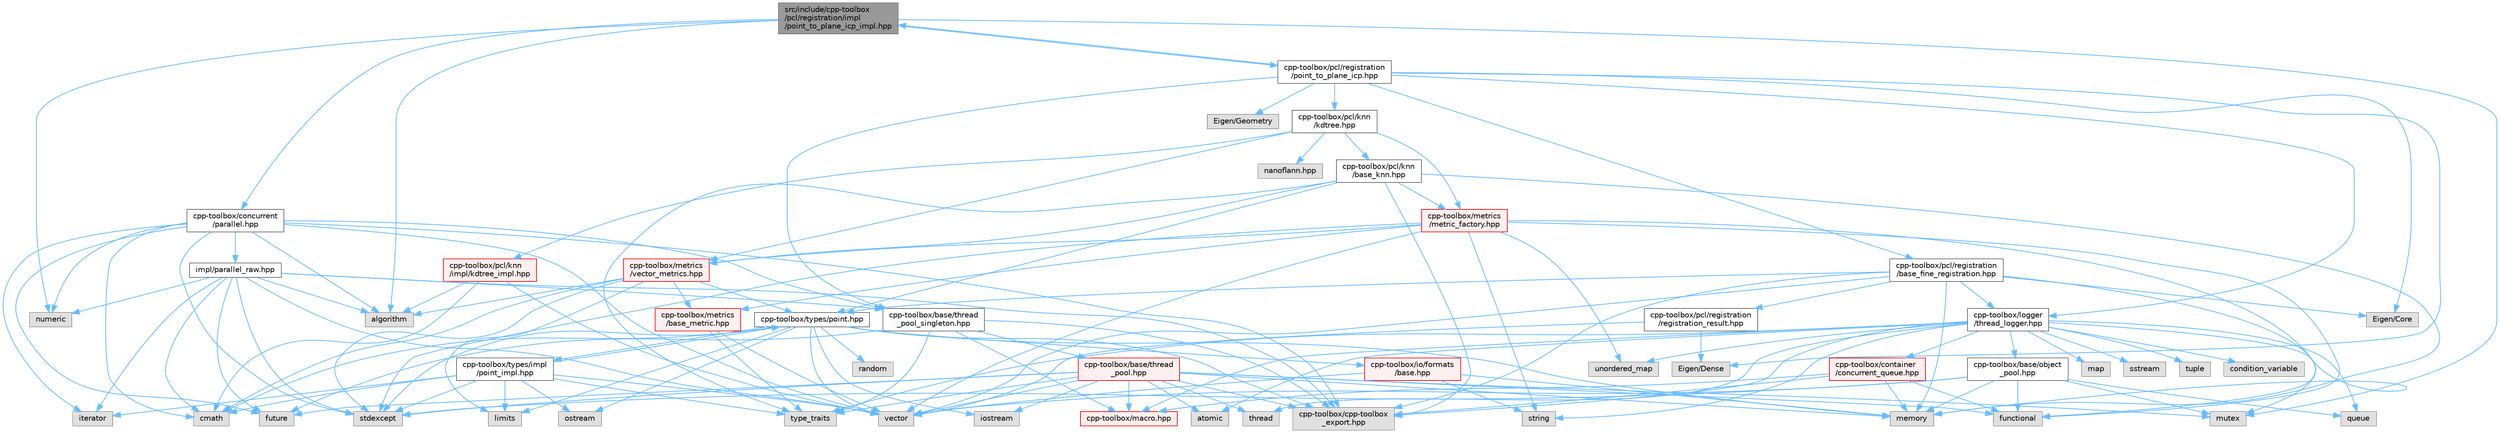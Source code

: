 digraph "src/include/cpp-toolbox/pcl/registration/impl/point_to_plane_icp_impl.hpp"
{
 // LATEX_PDF_SIZE
  bgcolor="transparent";
  edge [fontname=Helvetica,fontsize=10,labelfontname=Helvetica,labelfontsize=10];
  node [fontname=Helvetica,fontsize=10,shape=box,height=0.2,width=0.4];
  Node1 [id="Node000001",label="src/include/cpp-toolbox\l/pcl/registration/impl\l/point_to_plane_icp_impl.hpp",height=0.2,width=0.4,color="gray40", fillcolor="grey60", style="filled", fontcolor="black",tooltip=" "];
  Node1 -> Node2 [id="edge1_Node000001_Node000002",color="steelblue1",style="solid",tooltip=" "];
  Node2 [id="Node000002",label="cpp-toolbox/pcl/registration\l/point_to_plane_icp.hpp",height=0.2,width=0.4,color="grey40", fillcolor="white", style="filled",URL="$point__to__plane__icp_8hpp.html",tooltip=" "];
  Node2 -> Node3 [id="edge2_Node000002_Node000003",color="steelblue1",style="solid",tooltip=" "];
  Node3 [id="Node000003",label="cpp-toolbox/pcl/registration\l/base_fine_registration.hpp",height=0.2,width=0.4,color="grey40", fillcolor="white", style="filled",URL="$base__fine__registration_8hpp.html",tooltip=" "];
  Node3 -> Node4 [id="edge3_Node000003_Node000004",color="steelblue1",style="solid",tooltip=" "];
  Node4 [id="Node000004",label="functional",height=0.2,width=0.4,color="grey60", fillcolor="#E0E0E0", style="filled",tooltip=" "];
  Node3 -> Node5 [id="edge4_Node000003_Node000005",color="steelblue1",style="solid",tooltip=" "];
  Node5 [id="Node000005",label="memory",height=0.2,width=0.4,color="grey60", fillcolor="#E0E0E0", style="filled",tooltip=" "];
  Node3 -> Node6 [id="edge5_Node000003_Node000006",color="steelblue1",style="solid",tooltip=" "];
  Node6 [id="Node000006",label="vector",height=0.2,width=0.4,color="grey60", fillcolor="#E0E0E0", style="filled",tooltip=" "];
  Node3 -> Node7 [id="edge6_Node000003_Node000007",color="steelblue1",style="solid",tooltip=" "];
  Node7 [id="Node000007",label="cpp-toolbox/cpp-toolbox\l_export.hpp",height=0.2,width=0.4,color="grey60", fillcolor="#E0E0E0", style="filled",tooltip=" "];
  Node3 -> Node8 [id="edge7_Node000003_Node000008",color="steelblue1",style="solid",tooltip=" "];
  Node8 [id="Node000008",label="cpp-toolbox/logger\l/thread_logger.hpp",height=0.2,width=0.4,color="grey40", fillcolor="white", style="filled",URL="$thread__logger_8hpp.html",tooltip=" "];
  Node8 -> Node9 [id="edge8_Node000008_Node000009",color="steelblue1",style="solid",tooltip=" "];
  Node9 [id="Node000009",label="atomic",height=0.2,width=0.4,color="grey60", fillcolor="#E0E0E0", style="filled",tooltip=" "];
  Node8 -> Node10 [id="edge9_Node000008_Node000010",color="steelblue1",style="solid",tooltip=" "];
  Node10 [id="Node000010",label="condition_variable",height=0.2,width=0.4,color="grey60", fillcolor="#E0E0E0", style="filled",tooltip=" "];
  Node8 -> Node11 [id="edge10_Node000008_Node000011",color="steelblue1",style="solid",tooltip=" "];
  Node11 [id="Node000011",label="map",height=0.2,width=0.4,color="grey60", fillcolor="#E0E0E0", style="filled",tooltip=" "];
  Node8 -> Node12 [id="edge11_Node000008_Node000012",color="steelblue1",style="solid",tooltip=" "];
  Node12 [id="Node000012",label="mutex",height=0.2,width=0.4,color="grey60", fillcolor="#E0E0E0", style="filled",tooltip=" "];
  Node8 -> Node13 [id="edge12_Node000008_Node000013",color="steelblue1",style="solid",tooltip=" "];
  Node13 [id="Node000013",label="queue",height=0.2,width=0.4,color="grey60", fillcolor="#E0E0E0", style="filled",tooltip=" "];
  Node8 -> Node14 [id="edge13_Node000008_Node000014",color="steelblue1",style="solid",tooltip=" "];
  Node14 [id="Node000014",label="sstream",height=0.2,width=0.4,color="grey60", fillcolor="#E0E0E0", style="filled",tooltip=" "];
  Node8 -> Node15 [id="edge14_Node000008_Node000015",color="steelblue1",style="solid",tooltip=" "];
  Node15 [id="Node000015",label="string",height=0.2,width=0.4,color="grey60", fillcolor="#E0E0E0", style="filled",tooltip=" "];
  Node8 -> Node16 [id="edge15_Node000008_Node000016",color="steelblue1",style="solid",tooltip=" "];
  Node16 [id="Node000016",label="thread",height=0.2,width=0.4,color="grey60", fillcolor="#E0E0E0", style="filled",tooltip=" "];
  Node8 -> Node17 [id="edge16_Node000008_Node000017",color="steelblue1",style="solid",tooltip=" "];
  Node17 [id="Node000017",label="tuple",height=0.2,width=0.4,color="grey60", fillcolor="#E0E0E0", style="filled",tooltip=" "];
  Node8 -> Node18 [id="edge17_Node000008_Node000018",color="steelblue1",style="solid",tooltip=" "];
  Node18 [id="Node000018",label="type_traits",height=0.2,width=0.4,color="grey60", fillcolor="#E0E0E0", style="filled",tooltip=" "];
  Node8 -> Node19 [id="edge18_Node000008_Node000019",color="steelblue1",style="solid",tooltip=" "];
  Node19 [id="Node000019",label="unordered_map",height=0.2,width=0.4,color="grey60", fillcolor="#E0E0E0", style="filled",tooltip=" "];
  Node8 -> Node7 [id="edge19_Node000008_Node000007",color="steelblue1",style="solid",tooltip=" "];
  Node8 -> Node20 [id="edge20_Node000008_Node000020",color="steelblue1",style="solid",tooltip=" "];
  Node20 [id="Node000020",label="cpp-toolbox/macro.hpp",height=0.2,width=0.4,color="red", fillcolor="#FFF0F0", style="filled",URL="$macro_8hpp.html",tooltip="通用的编译器、平台、架构检测和实用宏定义 / Common macros for compiler, platform, architecture detection and utility macro..."];
  Node8 -> Node25 [id="edge21_Node000008_Node000025",color="steelblue1",style="solid",tooltip=" "];
  Node25 [id="Node000025",label="cpp-toolbox/container\l/concurrent_queue.hpp",height=0.2,width=0.4,color="red", fillcolor="#FFF0F0", style="filled",URL="$concurrent__queue_8hpp.html",tooltip=" "];
  Node25 -> Node4 [id="edge22_Node000025_Node000004",color="steelblue1",style="solid",tooltip=" "];
  Node25 -> Node5 [id="edge23_Node000025_Node000005",color="steelblue1",style="solid",tooltip=" "];
  Node25 -> Node7 [id="edge24_Node000025_Node000007",color="steelblue1",style="solid",tooltip=" "];
  Node25 -> Node20 [id="edge25_Node000025_Node000020",color="steelblue1",style="solid",tooltip=" "];
  Node8 -> Node30 [id="edge26_Node000008_Node000030",color="steelblue1",style="solid",tooltip=" "];
  Node30 [id="Node000030",label="cpp-toolbox/base/object\l_pool.hpp",height=0.2,width=0.4,color="grey40", fillcolor="white", style="filled",URL="$object__pool_8hpp.html",tooltip=" "];
  Node30 -> Node4 [id="edge27_Node000030_Node000004",color="steelblue1",style="solid",tooltip=" "];
  Node30 -> Node5 [id="edge28_Node000030_Node000005",color="steelblue1",style="solid",tooltip=" "];
  Node30 -> Node12 [id="edge29_Node000030_Node000012",color="steelblue1",style="solid",tooltip=" "];
  Node30 -> Node13 [id="edge30_Node000030_Node000013",color="steelblue1",style="solid",tooltip=" "];
  Node30 -> Node31 [id="edge31_Node000030_Node000031",color="steelblue1",style="solid",tooltip=" "];
  Node31 [id="Node000031",label="stdexcept",height=0.2,width=0.4,color="grey60", fillcolor="#E0E0E0", style="filled",tooltip=" "];
  Node30 -> Node6 [id="edge32_Node000030_Node000006",color="steelblue1",style="solid",tooltip=" "];
  Node3 -> Node32 [id="edge33_Node000003_Node000032",color="steelblue1",style="solid",tooltip=" "];
  Node32 [id="Node000032",label="cpp-toolbox/pcl/registration\l/registration_result.hpp",height=0.2,width=0.4,color="grey40", fillcolor="white", style="filled",URL="$registration__result_8hpp.html",tooltip=" "];
  Node32 -> Node6 [id="edge34_Node000032_Node000006",color="steelblue1",style="solid",tooltip=" "];
  Node32 -> Node33 [id="edge35_Node000032_Node000033",color="steelblue1",style="solid",tooltip=" "];
  Node33 [id="Node000033",label="Eigen/Dense",height=0.2,width=0.4,color="grey60", fillcolor="#E0E0E0", style="filled",tooltip=" "];
  Node3 -> Node34 [id="edge36_Node000003_Node000034",color="steelblue1",style="solid",tooltip=" "];
  Node34 [id="Node000034",label="cpp-toolbox/types/point.hpp",height=0.2,width=0.4,color="grey40", fillcolor="white", style="filled",URL="$point_8hpp.html",tooltip=" "];
  Node34 -> Node35 [id="edge37_Node000034_Node000035",color="steelblue1",style="solid",tooltip=" "];
  Node35 [id="Node000035",label="cmath",height=0.2,width=0.4,color="grey60", fillcolor="#E0E0E0", style="filled",tooltip=" "];
  Node34 -> Node36 [id="edge38_Node000034_Node000036",color="steelblue1",style="solid",tooltip=" "];
  Node36 [id="Node000036",label="iostream",height=0.2,width=0.4,color="grey60", fillcolor="#E0E0E0", style="filled",tooltip=" "];
  Node34 -> Node37 [id="edge39_Node000034_Node000037",color="steelblue1",style="solid",tooltip=" "];
  Node37 [id="Node000037",label="limits",height=0.2,width=0.4,color="grey60", fillcolor="#E0E0E0", style="filled",tooltip=" "];
  Node34 -> Node5 [id="edge40_Node000034_Node000005",color="steelblue1",style="solid",tooltip=" "];
  Node34 -> Node38 [id="edge41_Node000034_Node000038",color="steelblue1",style="solid",tooltip=" "];
  Node38 [id="Node000038",label="ostream",height=0.2,width=0.4,color="grey60", fillcolor="#E0E0E0", style="filled",tooltip=" "];
  Node34 -> Node39 [id="edge42_Node000034_Node000039",color="steelblue1",style="solid",tooltip=" "];
  Node39 [id="Node000039",label="random",height=0.2,width=0.4,color="grey60", fillcolor="#E0E0E0", style="filled",tooltip=" "];
  Node34 -> Node31 [id="edge43_Node000034_Node000031",color="steelblue1",style="solid",tooltip=" "];
  Node34 -> Node6 [id="edge44_Node000034_Node000006",color="steelblue1",style="solid",tooltip=" "];
  Node34 -> Node7 [id="edge45_Node000034_Node000007",color="steelblue1",style="solid",tooltip=" "];
  Node34 -> Node40 [id="edge46_Node000034_Node000040",color="steelblue1",style="solid",tooltip=" "];
  Node40 [id="Node000040",label="cpp-toolbox/io/formats\l/base.hpp",height=0.2,width=0.4,color="red", fillcolor="#FFF0F0", style="filled",URL="$io_2formats_2base_8hpp.html",tooltip=" "];
  Node40 -> Node5 [id="edge47_Node000040_Node000005",color="steelblue1",style="solid",tooltip=" "];
  Node40 -> Node15 [id="edge48_Node000040_Node000015",color="steelblue1",style="solid",tooltip=" "];
  Node40 -> Node6 [id="edge49_Node000040_Node000006",color="steelblue1",style="solid",tooltip=" "];
  Node34 -> Node43 [id="edge50_Node000034_Node000043",color="steelblue1",style="solid",tooltip=" "];
  Node43 [id="Node000043",label="cpp-toolbox/types/impl\l/point_impl.hpp",height=0.2,width=0.4,color="grey40", fillcolor="white", style="filled",URL="$point__impl_8hpp.html",tooltip=" "];
  Node43 -> Node35 [id="edge51_Node000043_Node000035",color="steelblue1",style="solid",tooltip=" "];
  Node43 -> Node44 [id="edge52_Node000043_Node000044",color="steelblue1",style="solid",tooltip=" "];
  Node44 [id="Node000044",label="iterator",height=0.2,width=0.4,color="grey60", fillcolor="#E0E0E0", style="filled",tooltip=" "];
  Node43 -> Node37 [id="edge53_Node000043_Node000037",color="steelblue1",style="solid",tooltip=" "];
  Node43 -> Node38 [id="edge54_Node000043_Node000038",color="steelblue1",style="solid",tooltip=" "];
  Node43 -> Node31 [id="edge55_Node000043_Node000031",color="steelblue1",style="solid",tooltip=" "];
  Node43 -> Node18 [id="edge56_Node000043_Node000018",color="steelblue1",style="solid",tooltip=" "];
  Node43 -> Node6 [id="edge57_Node000043_Node000006",color="steelblue1",style="solid",tooltip=" "];
  Node43 -> Node34 [id="edge58_Node000043_Node000034",color="steelblue1",style="solid",tooltip=" "];
  Node3 -> Node45 [id="edge59_Node000003_Node000045",color="steelblue1",style="solid",tooltip=" "];
  Node45 [id="Node000045",label="Eigen/Core",height=0.2,width=0.4,color="grey60", fillcolor="#E0E0E0", style="filled",tooltip=" "];
  Node2 -> Node46 [id="edge60_Node000002_Node000046",color="steelblue1",style="solid",tooltip=" "];
  Node46 [id="Node000046",label="cpp-toolbox/pcl/knn\l/kdtree.hpp",height=0.2,width=0.4,color="grey40", fillcolor="white", style="filled",URL="$kdtree_8hpp.html",tooltip=" "];
  Node46 -> Node47 [id="edge61_Node000046_Node000047",color="steelblue1",style="solid",tooltip=" "];
  Node47 [id="Node000047",label="cpp-toolbox/pcl/knn\l/base_knn.hpp",height=0.2,width=0.4,color="grey40", fillcolor="white", style="filled",URL="$base__knn_8hpp.html",tooltip=" "];
  Node47 -> Node5 [id="edge62_Node000047_Node000005",color="steelblue1",style="solid",tooltip=" "];
  Node47 -> Node18 [id="edge63_Node000047_Node000018",color="steelblue1",style="solid",tooltip=" "];
  Node47 -> Node7 [id="edge64_Node000047_Node000007",color="steelblue1",style="solid",tooltip=" "];
  Node47 -> Node34 [id="edge65_Node000047_Node000034",color="steelblue1",style="solid",tooltip=" "];
  Node47 -> Node48 [id="edge66_Node000047_Node000048",color="steelblue1",style="solid",tooltip=" "];
  Node48 [id="Node000048",label="cpp-toolbox/metrics\l/vector_metrics.hpp",height=0.2,width=0.4,color="red", fillcolor="#FFF0F0", style="filled",URL="$vector__metrics_8hpp.html",tooltip=" "];
  Node48 -> Node49 [id="edge67_Node000048_Node000049",color="steelblue1",style="solid",tooltip=" "];
  Node49 [id="Node000049",label="algorithm",height=0.2,width=0.4,color="grey60", fillcolor="#E0E0E0", style="filled",tooltip=" "];
  Node48 -> Node35 [id="edge68_Node000048_Node000035",color="steelblue1",style="solid",tooltip=" "];
  Node48 -> Node37 [id="edge69_Node000048_Node000037",color="steelblue1",style="solid",tooltip=" "];
  Node48 -> Node31 [id="edge70_Node000048_Node000031",color="steelblue1",style="solid",tooltip=" "];
  Node48 -> Node51 [id="edge71_Node000048_Node000051",color="steelblue1",style="solid",tooltip=" "];
  Node51 [id="Node000051",label="cpp-toolbox/metrics\l/base_metric.hpp",height=0.2,width=0.4,color="red", fillcolor="#FFF0F0", style="filled",URL="$base__metric_8hpp.html",tooltip=" "];
  Node51 -> Node6 [id="edge72_Node000051_Node000006",color="steelblue1",style="solid",tooltip=" "];
  Node51 -> Node18 [id="edge73_Node000051_Node000018",color="steelblue1",style="solid",tooltip=" "];
  Node48 -> Node34 [id="edge74_Node000048_Node000034",color="steelblue1",style="solid",tooltip=" "];
  Node47 -> Node53 [id="edge75_Node000047_Node000053",color="steelblue1",style="solid",tooltip=" "];
  Node53 [id="Node000053",label="cpp-toolbox/metrics\l/metric_factory.hpp",height=0.2,width=0.4,color="red", fillcolor="#FFF0F0", style="filled",URL="$metric__factory_8hpp.html",tooltip=" "];
  Node53 -> Node5 [id="edge76_Node000053_Node000005",color="steelblue1",style="solid",tooltip=" "];
  Node53 -> Node15 [id="edge77_Node000053_Node000015",color="steelblue1",style="solid",tooltip=" "];
  Node53 -> Node19 [id="edge78_Node000053_Node000019",color="steelblue1",style="solid",tooltip=" "];
  Node53 -> Node4 [id="edge79_Node000053_Node000004",color="steelblue1",style="solid",tooltip=" "];
  Node53 -> Node31 [id="edge80_Node000053_Node000031",color="steelblue1",style="solid",tooltip=" "];
  Node53 -> Node6 [id="edge81_Node000053_Node000006",color="steelblue1",style="solid",tooltip=" "];
  Node53 -> Node51 [id="edge82_Node000053_Node000051",color="steelblue1",style="solid",tooltip=" "];
  Node53 -> Node48 [id="edge83_Node000053_Node000048",color="steelblue1",style="solid",tooltip=" "];
  Node46 -> Node53 [id="edge84_Node000046_Node000053",color="steelblue1",style="solid",tooltip=" "];
  Node46 -> Node48 [id="edge85_Node000046_Node000048",color="steelblue1",style="solid",tooltip=" "];
  Node46 -> Node59 [id="edge86_Node000046_Node000059",color="steelblue1",style="solid",tooltip=" "];
  Node59 [id="Node000059",label="nanoflann.hpp",height=0.2,width=0.4,color="grey60", fillcolor="#E0E0E0", style="filled",tooltip=" "];
  Node46 -> Node60 [id="edge87_Node000046_Node000060",color="steelblue1",style="solid",tooltip=" "];
  Node60 [id="Node000060",label="cpp-toolbox/pcl/knn\l/impl/kdtree_impl.hpp",height=0.2,width=0.4,color="red", fillcolor="#FFF0F0", style="filled",URL="$kdtree__impl_8hpp.html",tooltip=" "];
  Node60 -> Node49 [id="edge88_Node000060_Node000049",color="steelblue1",style="solid",tooltip=" "];
  Node60 -> Node35 [id="edge89_Node000060_Node000035",color="steelblue1",style="solid",tooltip=" "];
  Node60 -> Node6 [id="edge90_Node000060_Node000006",color="steelblue1",style="solid",tooltip=" "];
  Node2 -> Node64 [id="edge91_Node000002_Node000064",color="steelblue1",style="solid",tooltip=" "];
  Node64 [id="Node000064",label="cpp-toolbox/base/thread\l_pool_singleton.hpp",height=0.2,width=0.4,color="grey40", fillcolor="white", style="filled",URL="$thread__pool__singleton_8hpp.html",tooltip=" "];
  Node64 -> Node65 [id="edge92_Node000064_Node000065",color="steelblue1",style="solid",tooltip=" "];
  Node65 [id="Node000065",label="future",height=0.2,width=0.4,color="grey60", fillcolor="#E0E0E0", style="filled",tooltip=" "];
  Node64 -> Node18 [id="edge93_Node000064_Node000018",color="steelblue1",style="solid",tooltip=" "];
  Node64 -> Node7 [id="edge94_Node000064_Node000007",color="steelblue1",style="solid",tooltip=" "];
  Node64 -> Node20 [id="edge95_Node000064_Node000020",color="steelblue1",style="solid",tooltip=" "];
  Node64 -> Node66 [id="edge96_Node000064_Node000066",color="steelblue1",style="solid",tooltip=" "];
  Node66 [id="Node000066",label="cpp-toolbox/base/thread\l_pool.hpp",height=0.2,width=0.4,color="red", fillcolor="#FFF0F0", style="filled",URL="$thread__pool_8hpp.html",tooltip=" "];
  Node66 -> Node9 [id="edge97_Node000066_Node000009",color="steelblue1",style="solid",tooltip=" "];
  Node66 -> Node4 [id="edge98_Node000066_Node000004",color="steelblue1",style="solid",tooltip=" "];
  Node66 -> Node65 [id="edge99_Node000066_Node000065",color="steelblue1",style="solid",tooltip=" "];
  Node66 -> Node36 [id="edge100_Node000066_Node000036",color="steelblue1",style="solid",tooltip=" "];
  Node66 -> Node5 [id="edge101_Node000066_Node000005",color="steelblue1",style="solid",tooltip=" "];
  Node66 -> Node12 [id="edge102_Node000066_Node000012",color="steelblue1",style="solid",tooltip=" "];
  Node66 -> Node31 [id="edge103_Node000066_Node000031",color="steelblue1",style="solid",tooltip=" "];
  Node66 -> Node16 [id="edge104_Node000066_Node000016",color="steelblue1",style="solid",tooltip=" "];
  Node66 -> Node18 [id="edge105_Node000066_Node000018",color="steelblue1",style="solid",tooltip=" "];
  Node66 -> Node6 [id="edge106_Node000066_Node000006",color="steelblue1",style="solid",tooltip=" "];
  Node66 -> Node7 [id="edge107_Node000066_Node000007",color="steelblue1",style="solid",tooltip=" "];
  Node66 -> Node20 [id="edge108_Node000066_Node000020",color="steelblue1",style="solid",tooltip=" "];
  Node2 -> Node8 [id="edge109_Node000002_Node000008",color="steelblue1",style="solid",tooltip=" "];
  Node2 -> Node45 [id="edge110_Node000002_Node000045",color="steelblue1",style="solid",tooltip=" "];
  Node2 -> Node33 [id="edge111_Node000002_Node000033",color="steelblue1",style="solid",tooltip=" "];
  Node2 -> Node69 [id="edge112_Node000002_Node000069",color="steelblue1",style="solid",tooltip=" "];
  Node69 [id="Node000069",label="Eigen/Geometry",height=0.2,width=0.4,color="grey60", fillcolor="#E0E0E0", style="filled",tooltip=" "];
  Node2 -> Node1 [id="edge113_Node000002_Node000001",color="steelblue1",style="solid",tooltip=" "];
  Node1 -> Node70 [id="edge114_Node000001_Node000070",color="steelblue1",style="solid",tooltip=" "];
  Node70 [id="Node000070",label="cpp-toolbox/concurrent\l/parallel.hpp",height=0.2,width=0.4,color="grey40", fillcolor="white", style="filled",URL="$parallel_8hpp.html",tooltip=" "];
  Node70 -> Node49 [id="edge115_Node000070_Node000049",color="steelblue1",style="solid",tooltip=" "];
  Node70 -> Node35 [id="edge116_Node000070_Node000035",color="steelblue1",style="solid",tooltip=" "];
  Node70 -> Node65 [id="edge117_Node000070_Node000065",color="steelblue1",style="solid",tooltip=" "];
  Node70 -> Node44 [id="edge118_Node000070_Node000044",color="steelblue1",style="solid",tooltip=" "];
  Node70 -> Node56 [id="edge119_Node000070_Node000056",color="steelblue1",style="solid",tooltip=" "];
  Node56 [id="Node000056",label="numeric",height=0.2,width=0.4,color="grey60", fillcolor="#E0E0E0", style="filled",tooltip=" "];
  Node70 -> Node31 [id="edge120_Node000070_Node000031",color="steelblue1",style="solid",tooltip=" "];
  Node70 -> Node6 [id="edge121_Node000070_Node000006",color="steelblue1",style="solid",tooltip=" "];
  Node70 -> Node7 [id="edge122_Node000070_Node000007",color="steelblue1",style="solid",tooltip=" "];
  Node70 -> Node64 [id="edge123_Node000070_Node000064",color="steelblue1",style="solid",tooltip=" "];
  Node70 -> Node71 [id="edge124_Node000070_Node000071",color="steelblue1",style="solid",tooltip=" "];
  Node71 [id="Node000071",label="impl/parallel_raw.hpp",height=0.2,width=0.4,color="grey40", fillcolor="white", style="filled",URL="$parallel__raw_8hpp.html",tooltip=" "];
  Node71 -> Node49 [id="edge125_Node000071_Node000049",color="steelblue1",style="solid",tooltip=" "];
  Node71 -> Node35 [id="edge126_Node000071_Node000035",color="steelblue1",style="solid",tooltip=" "];
  Node71 -> Node65 [id="edge127_Node000071_Node000065",color="steelblue1",style="solid",tooltip=" "];
  Node71 -> Node44 [id="edge128_Node000071_Node000044",color="steelblue1",style="solid",tooltip=" "];
  Node71 -> Node56 [id="edge129_Node000071_Node000056",color="steelblue1",style="solid",tooltip=" "];
  Node71 -> Node31 [id="edge130_Node000071_Node000031",color="steelblue1",style="solid",tooltip=" "];
  Node71 -> Node6 [id="edge131_Node000071_Node000006",color="steelblue1",style="solid",tooltip=" "];
  Node71 -> Node64 [id="edge132_Node000071_Node000064",color="steelblue1",style="solid",tooltip=" "];
  Node71 -> Node7 [id="edge133_Node000071_Node000007",color="steelblue1",style="solid",tooltip=" "];
  Node1 -> Node49 [id="edge134_Node000001_Node000049",color="steelblue1",style="solid",tooltip=" "];
  Node1 -> Node56 [id="edge135_Node000001_Node000056",color="steelblue1",style="solid",tooltip=" "];
  Node1 -> Node12 [id="edge136_Node000001_Node000012",color="steelblue1",style="solid",tooltip=" "];
}

